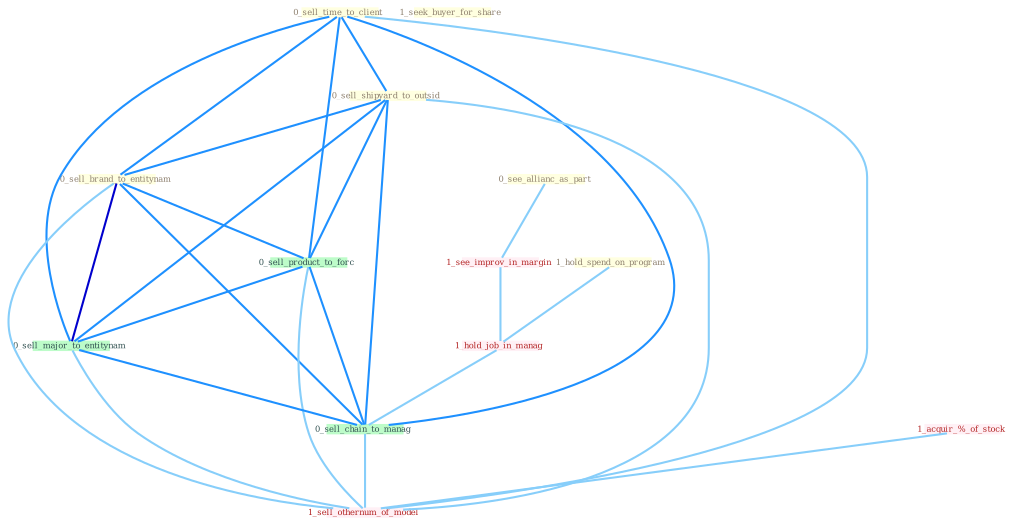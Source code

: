 Graph G{ 
    node
    [shape=polygon,style=filled,width=.5,height=.06,color="#BDFCC9",fixedsize=true,fontsize=4,
    fontcolor="#2f4f4f"];
    {node
    [color="#ffffe0", fontcolor="#8b7d6b"] "0_sell_time_to_client " "1_seek_buyer_for_share " "0_sell_shipyard_to_outsid " "0_sell_brand_to_entitynam " "0_see_allianc_as_part " "1_hold_spend_on_program "}
{node [color="#fff0f5", fontcolor="#b22222"] "1_see_improv_in_margin " "1_acquir_%_of_stock " "1_hold_job_in_manag " "1_sell_othernum_of_model "}
edge [color="#B0E2FF"];

	"0_sell_time_to_client " -- "0_sell_shipyard_to_outsid " [w="2", color="#1e90ff" , len=0.8];
	"0_sell_time_to_client " -- "0_sell_brand_to_entitynam " [w="2", color="#1e90ff" , len=0.8];
	"0_sell_time_to_client " -- "0_sell_product_to_forc " [w="2", color="#1e90ff" , len=0.8];
	"0_sell_time_to_client " -- "0_sell_major_to_entitynam " [w="2", color="#1e90ff" , len=0.8];
	"0_sell_time_to_client " -- "0_sell_chain_to_manag " [w="2", color="#1e90ff" , len=0.8];
	"0_sell_time_to_client " -- "1_sell_othernum_of_model " [w="1", color="#87cefa" ];
	"0_sell_shipyard_to_outsid " -- "0_sell_brand_to_entitynam " [w="2", color="#1e90ff" , len=0.8];
	"0_sell_shipyard_to_outsid " -- "0_sell_product_to_forc " [w="2", color="#1e90ff" , len=0.8];
	"0_sell_shipyard_to_outsid " -- "0_sell_major_to_entitynam " [w="2", color="#1e90ff" , len=0.8];
	"0_sell_shipyard_to_outsid " -- "0_sell_chain_to_manag " [w="2", color="#1e90ff" , len=0.8];
	"0_sell_shipyard_to_outsid " -- "1_sell_othernum_of_model " [w="1", color="#87cefa" ];
	"0_sell_brand_to_entitynam " -- "0_sell_product_to_forc " [w="2", color="#1e90ff" , len=0.8];
	"0_sell_brand_to_entitynam " -- "0_sell_major_to_entitynam " [w="3", color="#0000cd" , len=0.6];
	"0_sell_brand_to_entitynam " -- "0_sell_chain_to_manag " [w="2", color="#1e90ff" , len=0.8];
	"0_sell_brand_to_entitynam " -- "1_sell_othernum_of_model " [w="1", color="#87cefa" ];
	"0_see_allianc_as_part " -- "1_see_improv_in_margin " [w="1", color="#87cefa" ];
	"1_hold_spend_on_program " -- "1_hold_job_in_manag " [w="1", color="#87cefa" ];
	"1_see_improv_in_margin " -- "1_hold_job_in_manag " [w="1", color="#87cefa" ];
	"1_acquir_%_of_stock " -- "1_sell_othernum_of_model " [w="1", color="#87cefa" ];
	"1_hold_job_in_manag " -- "0_sell_chain_to_manag " [w="1", color="#87cefa" ];
	"0_sell_product_to_forc " -- "0_sell_major_to_entitynam " [w="2", color="#1e90ff" , len=0.8];
	"0_sell_product_to_forc " -- "0_sell_chain_to_manag " [w="2", color="#1e90ff" , len=0.8];
	"0_sell_product_to_forc " -- "1_sell_othernum_of_model " [w="1", color="#87cefa" ];
	"0_sell_major_to_entitynam " -- "0_sell_chain_to_manag " [w="2", color="#1e90ff" , len=0.8];
	"0_sell_major_to_entitynam " -- "1_sell_othernum_of_model " [w="1", color="#87cefa" ];
	"0_sell_chain_to_manag " -- "1_sell_othernum_of_model " [w="1", color="#87cefa" ];
}